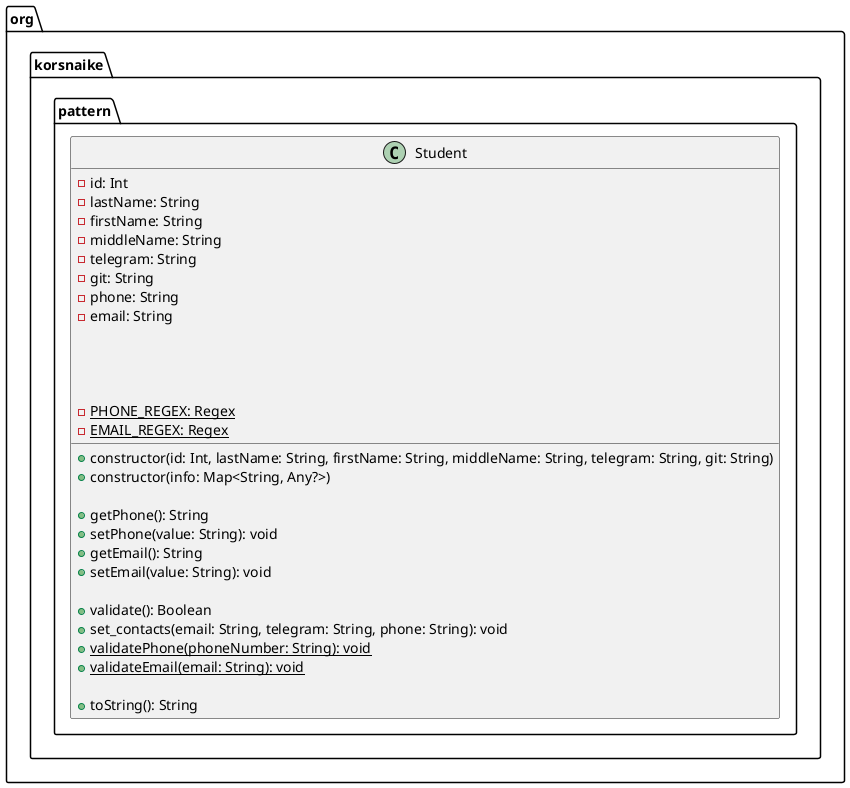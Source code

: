 @startuml

package org.korsnaike.pattern {
    class Student {
        - id: Int
        - lastName: String
        - firstName: String
        - middleName: String
        - telegram: String
        - git: String
        - phone: String
        - email: String

        + constructor(id: Int, lastName: String, firstName: String, middleName: String, telegram: String, git: String)
        + constructor(info: Map<String, Any?>)

        + getPhone(): String
        + setPhone(value: String): void
        + getEmail(): String
        + setEmail(value: String): void

        + validate(): Boolean
        + set_contacts(email: String, telegram: String, phone: String): void

        {static} - PHONE_REGEX: Regex
        {static} - EMAIL_REGEX: Regex

        {static} + validatePhone(phoneNumber: String): void
        {static} + validateEmail(email: String): void

        + toString(): String
    }
}

@enduml
